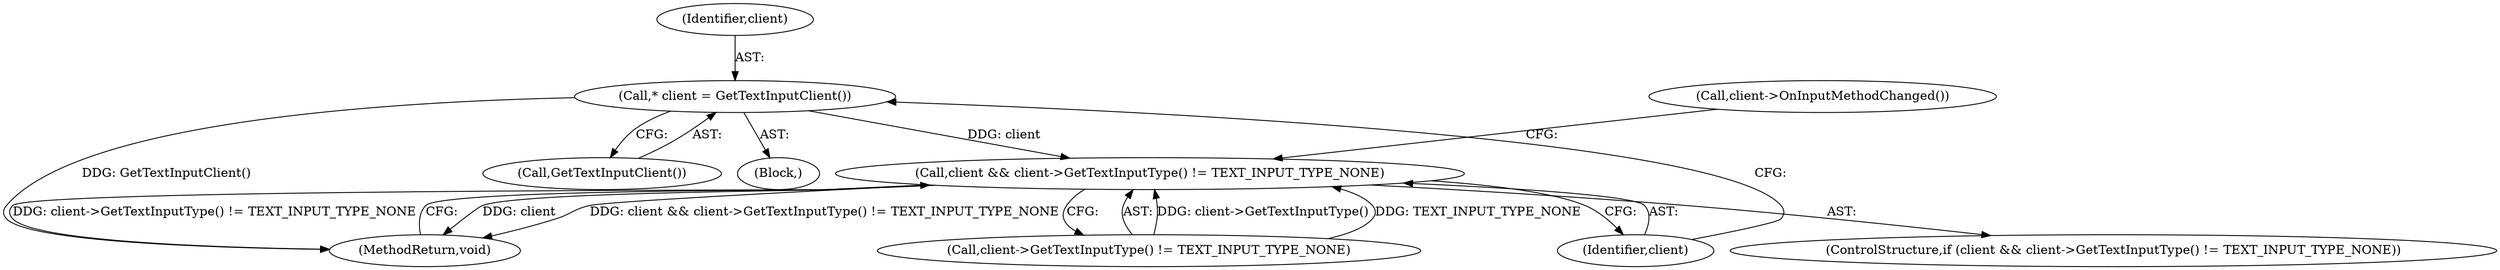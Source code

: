digraph "1_Chrome_d66c757a9a434f48069b114fb49191e4790f9038@pointer" {
"1000103" [label="(Call,* client = GetTextInputClient())"];
"1000107" [label="(Call,client && client->GetTextInputType() != TEXT_INPUT_TYPE_NONE)"];
"1000104" [label="(Identifier,client)"];
"1000109" [label="(Call,client->GetTextInputType() != TEXT_INPUT_TYPE_NONE)"];
"1000106" [label="(ControlStructure,if (client && client->GetTextInputType() != TEXT_INPUT_TYPE_NONE))"];
"1000105" [label="(Call,GetTextInputClient())"];
"1000112" [label="(Call,client->OnInputMethodChanged())"];
"1000113" [label="(MethodReturn,void)"];
"1000101" [label="(Block,)"];
"1000108" [label="(Identifier,client)"];
"1000103" [label="(Call,* client = GetTextInputClient())"];
"1000107" [label="(Call,client && client->GetTextInputType() != TEXT_INPUT_TYPE_NONE)"];
"1000103" -> "1000101"  [label="AST: "];
"1000103" -> "1000105"  [label="CFG: "];
"1000104" -> "1000103"  [label="AST: "];
"1000105" -> "1000103"  [label="AST: "];
"1000108" -> "1000103"  [label="CFG: "];
"1000103" -> "1000113"  [label="DDG: GetTextInputClient()"];
"1000103" -> "1000107"  [label="DDG: client"];
"1000107" -> "1000106"  [label="AST: "];
"1000107" -> "1000108"  [label="CFG: "];
"1000107" -> "1000109"  [label="CFG: "];
"1000108" -> "1000107"  [label="AST: "];
"1000109" -> "1000107"  [label="AST: "];
"1000112" -> "1000107"  [label="CFG: "];
"1000113" -> "1000107"  [label="CFG: "];
"1000107" -> "1000113"  [label="DDG: client"];
"1000107" -> "1000113"  [label="DDG: client && client->GetTextInputType() != TEXT_INPUT_TYPE_NONE"];
"1000107" -> "1000113"  [label="DDG: client->GetTextInputType() != TEXT_INPUT_TYPE_NONE"];
"1000109" -> "1000107"  [label="DDG: client->GetTextInputType()"];
"1000109" -> "1000107"  [label="DDG: TEXT_INPUT_TYPE_NONE"];
}

